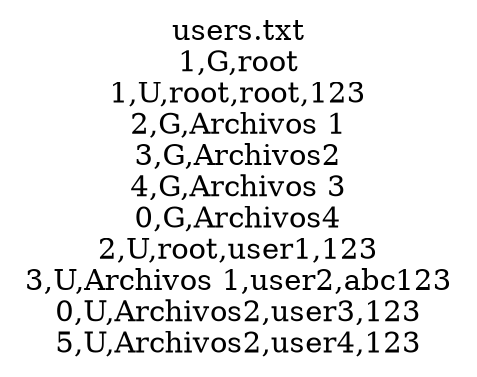 digraph G {
node[shape=none, lblstyle="align=left"]
start[label="users.txt
1,G,root
1,U,root,root,123
2,G,Archivos 1
3,G,Archivos2
4,G,Archivos 3
0,G,Archivos4
2,U,root,user1,123
3,U,Archivos 1,user2,abc123
0,U,Archivos2,user3,123
5,U,Archivos2,user4,123
"]}
